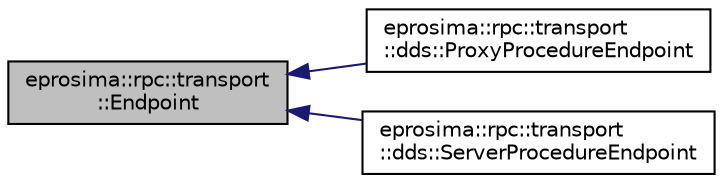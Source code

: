 digraph "eprosima::rpc::transport::Endpoint"
{
  edge [fontname="Helvetica",fontsize="10",labelfontname="Helvetica",labelfontsize="10"];
  node [fontname="Helvetica",fontsize="10",shape=record];
  rankdir="LR";
  Node1 [label="eprosima::rpc::transport\l::Endpoint",height=0.2,width=0.4,color="black", fillcolor="grey75", style="filled" fontcolor="black"];
  Node1 -> Node2 [dir="back",color="midnightblue",fontsize="10",style="solid",fontname="Helvetica"];
  Node2 [label="eprosima::rpc::transport\l::dds::ProxyProcedureEndpoint",height=0.2,width=0.4,color="black", fillcolor="white", style="filled",URL="$classeprosima_1_1rpc_1_1transport_1_1dds_1_1_proxy_procedure_endpoint.html",tooltip="This class represents a remote endpoint used by a proxy. It also encapsulates the DDS datawriter and ..."];
  Node1 -> Node3 [dir="back",color="midnightblue",fontsize="10",style="solid",fontname="Helvetica"];
  Node3 [label="eprosima::rpc::transport\l::dds::ServerProcedureEndpoint",height=0.2,width=0.4,color="black", fillcolor="white", style="filled",URL="$classeprosima_1_1rpc_1_1transport_1_1dds_1_1_server_procedure_endpoint.html",tooltip="This class represents a remote endpoint used by a proxy. Also this class encapsulate the DDS datawrit..."];
}
